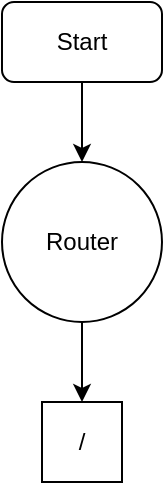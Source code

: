 <mxfile version="24.1.0" type="device">
  <diagram name="Page-1" id="sNq4YZPpJeUCfxuJUTN8">
    <mxGraphModel dx="1386" dy="793" grid="1" gridSize="10" guides="1" tooltips="1" connect="1" arrows="1" fold="1" page="1" pageScale="1" pageWidth="850" pageHeight="1100" math="0" shadow="0">
      <root>
        <mxCell id="0" />
        <mxCell id="1" parent="0" />
        <mxCell id="RgCflmbM_aNfysVHpsiT-3" style="edgeStyle=orthogonalEdgeStyle;rounded=0;orthogonalLoop=1;jettySize=auto;html=1;exitX=0.5;exitY=1;exitDx=0;exitDy=0;entryX=0.5;entryY=0;entryDx=0;entryDy=0;" edge="1" parent="1" source="RgCflmbM_aNfysVHpsiT-1" target="RgCflmbM_aNfysVHpsiT-2">
          <mxGeometry relative="1" as="geometry" />
        </mxCell>
        <mxCell id="RgCflmbM_aNfysVHpsiT-1" value="Start" style="rounded=1;whiteSpace=wrap;html=1;" vertex="1" parent="1">
          <mxGeometry x="385" y="40" width="80" height="40" as="geometry" />
        </mxCell>
        <mxCell id="RgCflmbM_aNfysVHpsiT-5" style="edgeStyle=orthogonalEdgeStyle;rounded=0;orthogonalLoop=1;jettySize=auto;html=1;exitX=0.5;exitY=1;exitDx=0;exitDy=0;entryX=0.5;entryY=0;entryDx=0;entryDy=0;" edge="1" parent="1" source="RgCflmbM_aNfysVHpsiT-2" target="RgCflmbM_aNfysVHpsiT-4">
          <mxGeometry relative="1" as="geometry" />
        </mxCell>
        <mxCell id="RgCflmbM_aNfysVHpsiT-2" value="Router" style="ellipse;whiteSpace=wrap;html=1;aspect=fixed;" vertex="1" parent="1">
          <mxGeometry x="385" y="120" width="80" height="80" as="geometry" />
        </mxCell>
        <mxCell id="RgCflmbM_aNfysVHpsiT-4" value="/" style="rounded=0;whiteSpace=wrap;html=1;" vertex="1" parent="1">
          <mxGeometry x="405" y="240" width="40" height="40" as="geometry" />
        </mxCell>
      </root>
    </mxGraphModel>
  </diagram>
</mxfile>
